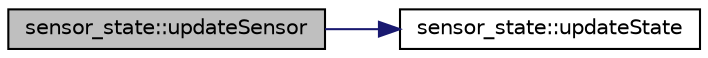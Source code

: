 digraph "sensor_state::updateSensor"
{
 // LATEX_PDF_SIZE
  edge [fontname="Helvetica",fontsize="10",labelfontname="Helvetica",labelfontsize="10"];
  node [fontname="Helvetica",fontsize="10",shape=record];
  rankdir="LR";
  Node1 [label="sensor_state::updateSensor",height=0.2,width=0.4,color="black", fillcolor="grey75", style="filled", fontcolor="black",tooltip=" "];
  Node1 -> Node2 [color="midnightblue",fontsize="10",style="solid",fontname="Helvetica"];
  Node2 [label="sensor_state::updateState",height=0.2,width=0.4,color="black", fillcolor="white", style="filled",URL="$classsensor__state.html#a0c8bafdf5bd1b7b936ee9de6f34851bc",tooltip=" "];
}
